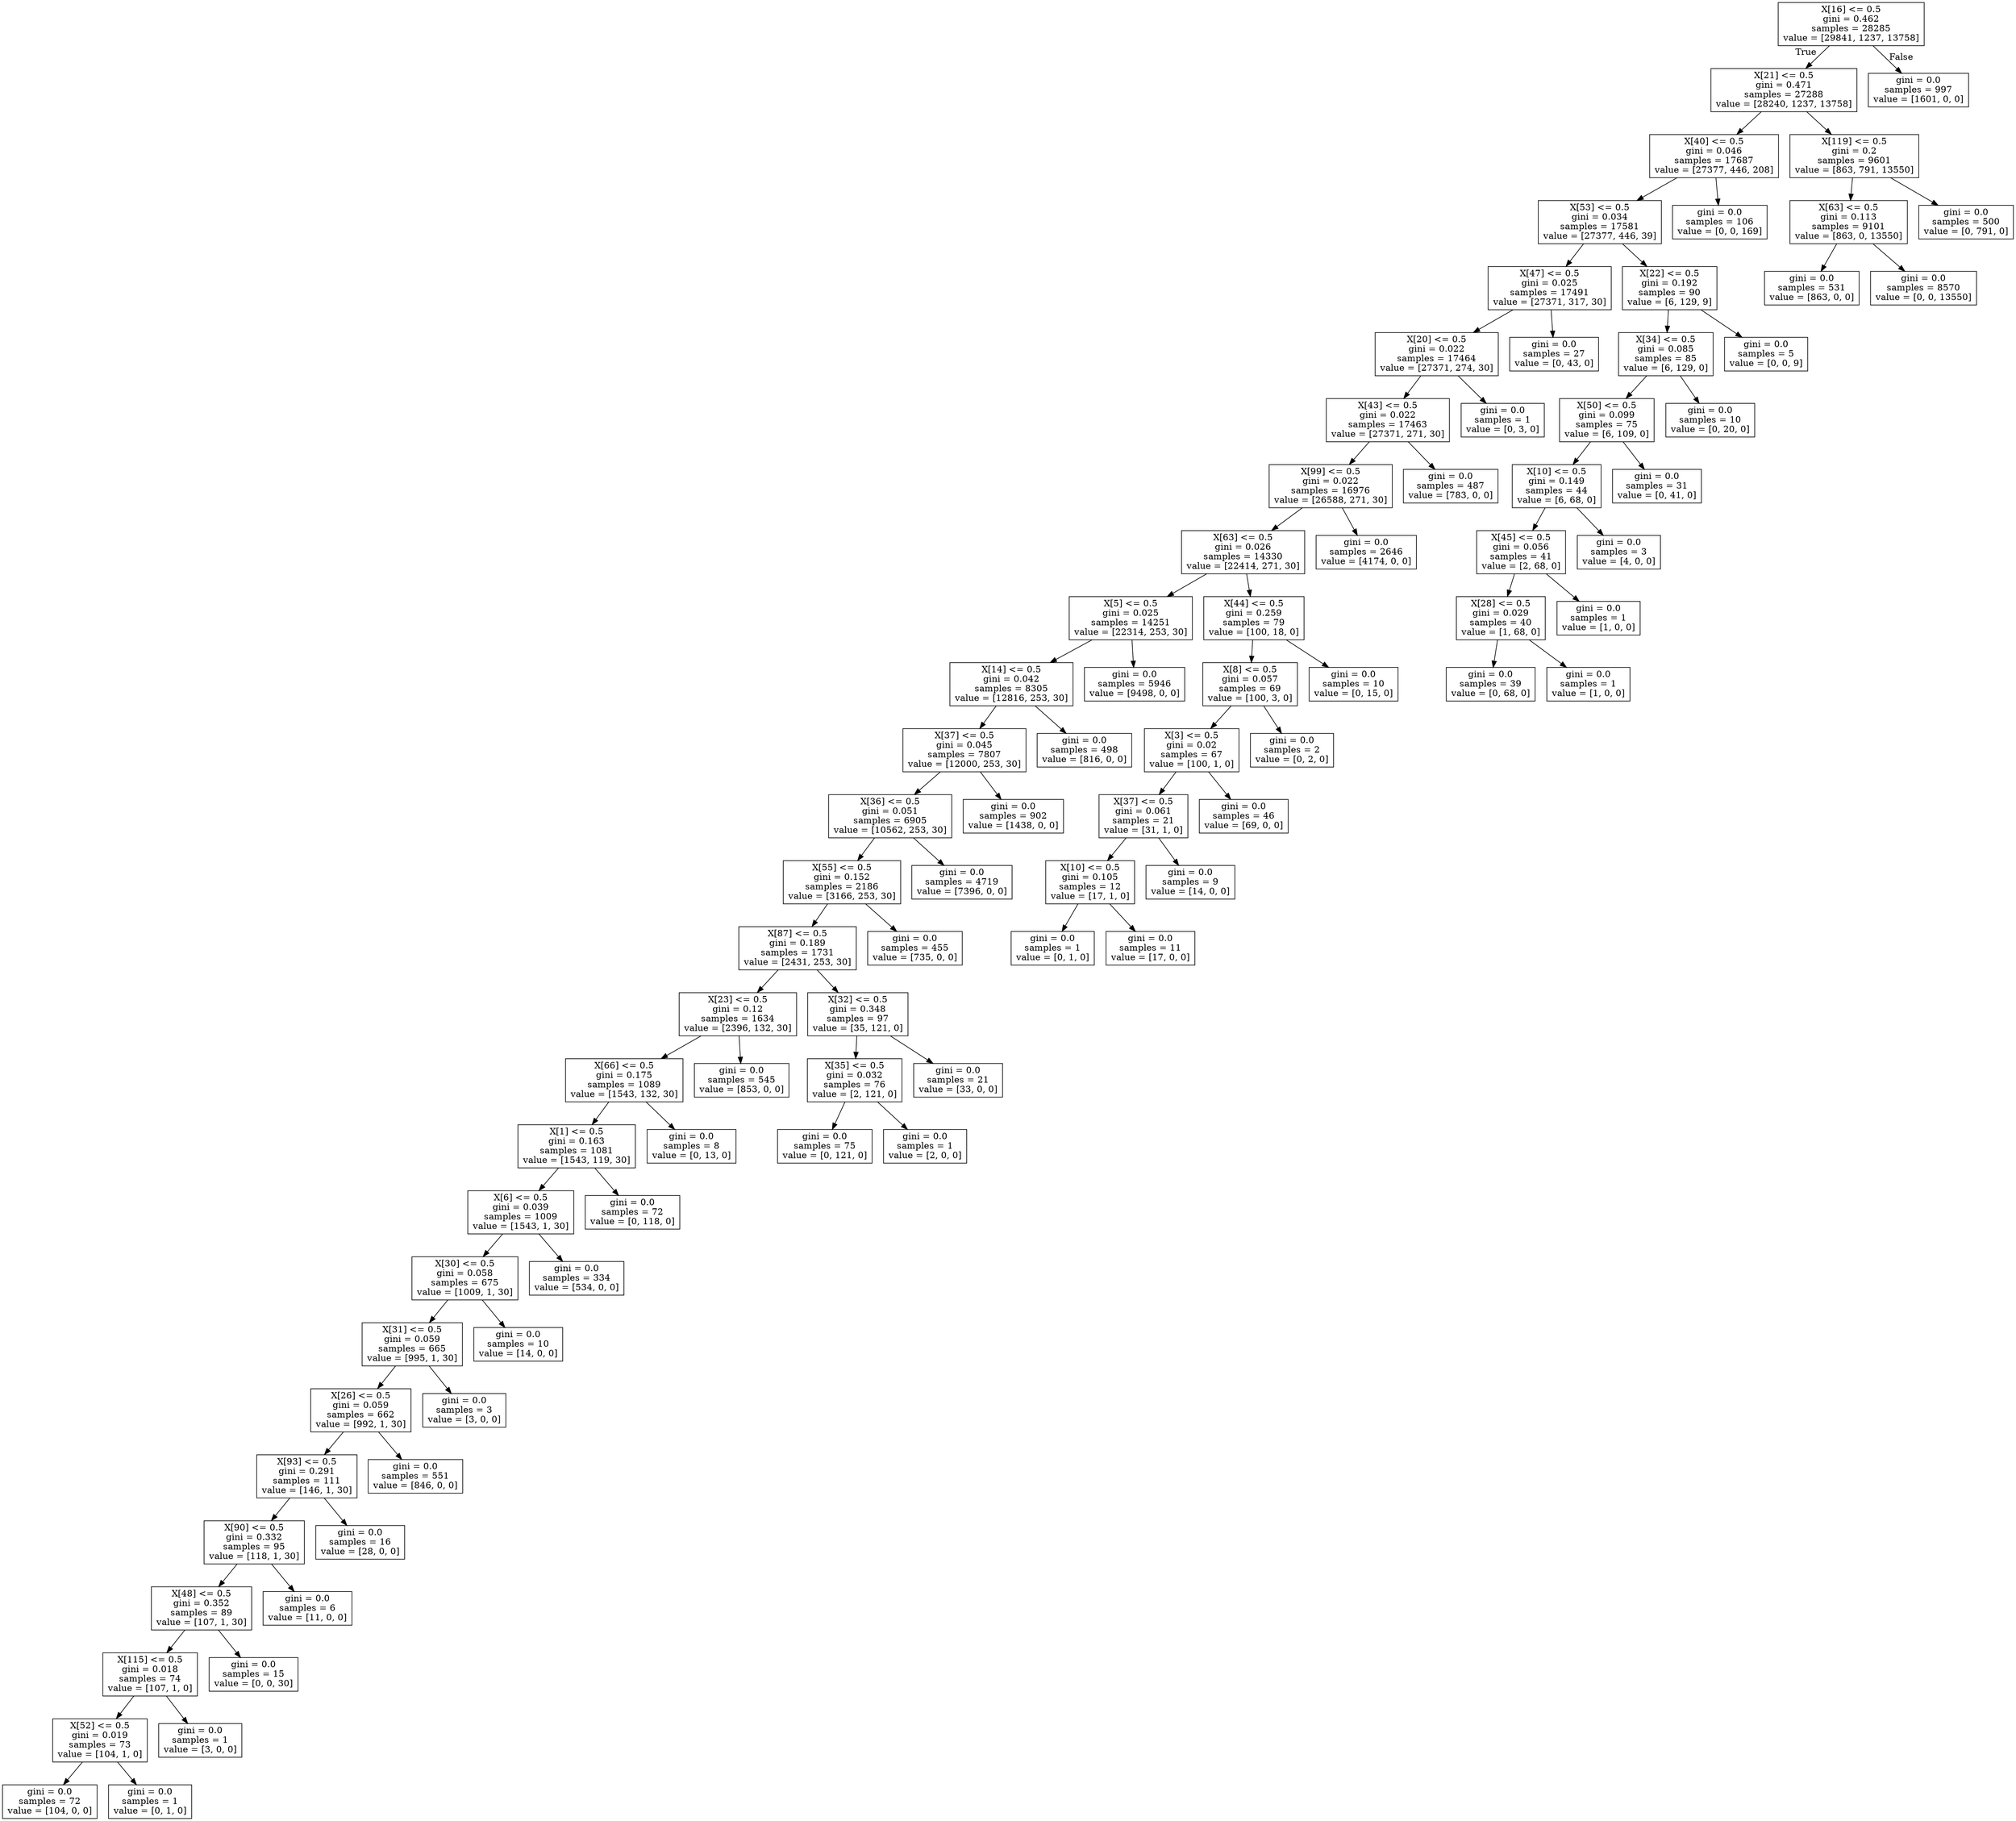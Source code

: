 digraph Tree {
node [shape=box] ;
0 [label="X[16] <= 0.5\ngini = 0.462\nsamples = 28285\nvalue = [29841, 1237, 13758]"] ;
1 [label="X[21] <= 0.5\ngini = 0.471\nsamples = 27288\nvalue = [28240, 1237, 13758]"] ;
0 -> 1 [labeldistance=2.5, labelangle=45, headlabel="True"] ;
2 [label="X[40] <= 0.5\ngini = 0.046\nsamples = 17687\nvalue = [27377, 446, 208]"] ;
1 -> 2 ;
3 [label="X[53] <= 0.5\ngini = 0.034\nsamples = 17581\nvalue = [27377, 446, 39]"] ;
2 -> 3 ;
4 [label="X[47] <= 0.5\ngini = 0.025\nsamples = 17491\nvalue = [27371, 317, 30]"] ;
3 -> 4 ;
5 [label="X[20] <= 0.5\ngini = 0.022\nsamples = 17464\nvalue = [27371, 274, 30]"] ;
4 -> 5 ;
6 [label="X[43] <= 0.5\ngini = 0.022\nsamples = 17463\nvalue = [27371, 271, 30]"] ;
5 -> 6 ;
7 [label="X[99] <= 0.5\ngini = 0.022\nsamples = 16976\nvalue = [26588, 271, 30]"] ;
6 -> 7 ;
8 [label="X[63] <= 0.5\ngini = 0.026\nsamples = 14330\nvalue = [22414, 271, 30]"] ;
7 -> 8 ;
9 [label="X[5] <= 0.5\ngini = 0.025\nsamples = 14251\nvalue = [22314, 253, 30]"] ;
8 -> 9 ;
10 [label="X[14] <= 0.5\ngini = 0.042\nsamples = 8305\nvalue = [12816, 253, 30]"] ;
9 -> 10 ;
11 [label="X[37] <= 0.5\ngini = 0.045\nsamples = 7807\nvalue = [12000, 253, 30]"] ;
10 -> 11 ;
12 [label="X[36] <= 0.5\ngini = 0.051\nsamples = 6905\nvalue = [10562, 253, 30]"] ;
11 -> 12 ;
13 [label="X[55] <= 0.5\ngini = 0.152\nsamples = 2186\nvalue = [3166, 253, 30]"] ;
12 -> 13 ;
14 [label="X[87] <= 0.5\ngini = 0.189\nsamples = 1731\nvalue = [2431, 253, 30]"] ;
13 -> 14 ;
15 [label="X[23] <= 0.5\ngini = 0.12\nsamples = 1634\nvalue = [2396, 132, 30]"] ;
14 -> 15 ;
16 [label="X[66] <= 0.5\ngini = 0.175\nsamples = 1089\nvalue = [1543, 132, 30]"] ;
15 -> 16 ;
17 [label="X[1] <= 0.5\ngini = 0.163\nsamples = 1081\nvalue = [1543, 119, 30]"] ;
16 -> 17 ;
18 [label="X[6] <= 0.5\ngini = 0.039\nsamples = 1009\nvalue = [1543, 1, 30]"] ;
17 -> 18 ;
19 [label="X[30] <= 0.5\ngini = 0.058\nsamples = 675\nvalue = [1009, 1, 30]"] ;
18 -> 19 ;
20 [label="X[31] <= 0.5\ngini = 0.059\nsamples = 665\nvalue = [995, 1, 30]"] ;
19 -> 20 ;
21 [label="X[26] <= 0.5\ngini = 0.059\nsamples = 662\nvalue = [992, 1, 30]"] ;
20 -> 21 ;
22 [label="X[93] <= 0.5\ngini = 0.291\nsamples = 111\nvalue = [146, 1, 30]"] ;
21 -> 22 ;
23 [label="X[90] <= 0.5\ngini = 0.332\nsamples = 95\nvalue = [118, 1, 30]"] ;
22 -> 23 ;
24 [label="X[48] <= 0.5\ngini = 0.352\nsamples = 89\nvalue = [107, 1, 30]"] ;
23 -> 24 ;
25 [label="X[115] <= 0.5\ngini = 0.018\nsamples = 74\nvalue = [107, 1, 0]"] ;
24 -> 25 ;
26 [label="X[52] <= 0.5\ngini = 0.019\nsamples = 73\nvalue = [104, 1, 0]"] ;
25 -> 26 ;
27 [label="gini = 0.0\nsamples = 72\nvalue = [104, 0, 0]"] ;
26 -> 27 ;
28 [label="gini = 0.0\nsamples = 1\nvalue = [0, 1, 0]"] ;
26 -> 28 ;
29 [label="gini = 0.0\nsamples = 1\nvalue = [3, 0, 0]"] ;
25 -> 29 ;
30 [label="gini = 0.0\nsamples = 15\nvalue = [0, 0, 30]"] ;
24 -> 30 ;
31 [label="gini = 0.0\nsamples = 6\nvalue = [11, 0, 0]"] ;
23 -> 31 ;
32 [label="gini = 0.0\nsamples = 16\nvalue = [28, 0, 0]"] ;
22 -> 32 ;
33 [label="gini = 0.0\nsamples = 551\nvalue = [846, 0, 0]"] ;
21 -> 33 ;
34 [label="gini = 0.0\nsamples = 3\nvalue = [3, 0, 0]"] ;
20 -> 34 ;
35 [label="gini = 0.0\nsamples = 10\nvalue = [14, 0, 0]"] ;
19 -> 35 ;
36 [label="gini = 0.0\nsamples = 334\nvalue = [534, 0, 0]"] ;
18 -> 36 ;
37 [label="gini = 0.0\nsamples = 72\nvalue = [0, 118, 0]"] ;
17 -> 37 ;
38 [label="gini = 0.0\nsamples = 8\nvalue = [0, 13, 0]"] ;
16 -> 38 ;
39 [label="gini = 0.0\nsamples = 545\nvalue = [853, 0, 0]"] ;
15 -> 39 ;
40 [label="X[32] <= 0.5\ngini = 0.348\nsamples = 97\nvalue = [35, 121, 0]"] ;
14 -> 40 ;
41 [label="X[35] <= 0.5\ngini = 0.032\nsamples = 76\nvalue = [2, 121, 0]"] ;
40 -> 41 ;
42 [label="gini = 0.0\nsamples = 75\nvalue = [0, 121, 0]"] ;
41 -> 42 ;
43 [label="gini = 0.0\nsamples = 1\nvalue = [2, 0, 0]"] ;
41 -> 43 ;
44 [label="gini = 0.0\nsamples = 21\nvalue = [33, 0, 0]"] ;
40 -> 44 ;
45 [label="gini = 0.0\nsamples = 455\nvalue = [735, 0, 0]"] ;
13 -> 45 ;
46 [label="gini = 0.0\nsamples = 4719\nvalue = [7396, 0, 0]"] ;
12 -> 46 ;
47 [label="gini = 0.0\nsamples = 902\nvalue = [1438, 0, 0]"] ;
11 -> 47 ;
48 [label="gini = 0.0\nsamples = 498\nvalue = [816, 0, 0]"] ;
10 -> 48 ;
49 [label="gini = 0.0\nsamples = 5946\nvalue = [9498, 0, 0]"] ;
9 -> 49 ;
50 [label="X[44] <= 0.5\ngini = 0.259\nsamples = 79\nvalue = [100, 18, 0]"] ;
8 -> 50 ;
51 [label="X[8] <= 0.5\ngini = 0.057\nsamples = 69\nvalue = [100, 3, 0]"] ;
50 -> 51 ;
52 [label="X[3] <= 0.5\ngini = 0.02\nsamples = 67\nvalue = [100, 1, 0]"] ;
51 -> 52 ;
53 [label="X[37] <= 0.5\ngini = 0.061\nsamples = 21\nvalue = [31, 1, 0]"] ;
52 -> 53 ;
54 [label="X[10] <= 0.5\ngini = 0.105\nsamples = 12\nvalue = [17, 1, 0]"] ;
53 -> 54 ;
55 [label="gini = 0.0\nsamples = 1\nvalue = [0, 1, 0]"] ;
54 -> 55 ;
56 [label="gini = 0.0\nsamples = 11\nvalue = [17, 0, 0]"] ;
54 -> 56 ;
57 [label="gini = 0.0\nsamples = 9\nvalue = [14, 0, 0]"] ;
53 -> 57 ;
58 [label="gini = 0.0\nsamples = 46\nvalue = [69, 0, 0]"] ;
52 -> 58 ;
59 [label="gini = 0.0\nsamples = 2\nvalue = [0, 2, 0]"] ;
51 -> 59 ;
60 [label="gini = 0.0\nsamples = 10\nvalue = [0, 15, 0]"] ;
50 -> 60 ;
61 [label="gini = 0.0\nsamples = 2646\nvalue = [4174, 0, 0]"] ;
7 -> 61 ;
62 [label="gini = 0.0\nsamples = 487\nvalue = [783, 0, 0]"] ;
6 -> 62 ;
63 [label="gini = 0.0\nsamples = 1\nvalue = [0, 3, 0]"] ;
5 -> 63 ;
64 [label="gini = 0.0\nsamples = 27\nvalue = [0, 43, 0]"] ;
4 -> 64 ;
65 [label="X[22] <= 0.5\ngini = 0.192\nsamples = 90\nvalue = [6, 129, 9]"] ;
3 -> 65 ;
66 [label="X[34] <= 0.5\ngini = 0.085\nsamples = 85\nvalue = [6, 129, 0]"] ;
65 -> 66 ;
67 [label="X[50] <= 0.5\ngini = 0.099\nsamples = 75\nvalue = [6, 109, 0]"] ;
66 -> 67 ;
68 [label="X[10] <= 0.5\ngini = 0.149\nsamples = 44\nvalue = [6, 68, 0]"] ;
67 -> 68 ;
69 [label="X[45] <= 0.5\ngini = 0.056\nsamples = 41\nvalue = [2, 68, 0]"] ;
68 -> 69 ;
70 [label="X[28] <= 0.5\ngini = 0.029\nsamples = 40\nvalue = [1, 68, 0]"] ;
69 -> 70 ;
71 [label="gini = 0.0\nsamples = 39\nvalue = [0, 68, 0]"] ;
70 -> 71 ;
72 [label="gini = 0.0\nsamples = 1\nvalue = [1, 0, 0]"] ;
70 -> 72 ;
73 [label="gini = 0.0\nsamples = 1\nvalue = [1, 0, 0]"] ;
69 -> 73 ;
74 [label="gini = 0.0\nsamples = 3\nvalue = [4, 0, 0]"] ;
68 -> 74 ;
75 [label="gini = 0.0\nsamples = 31\nvalue = [0, 41, 0]"] ;
67 -> 75 ;
76 [label="gini = 0.0\nsamples = 10\nvalue = [0, 20, 0]"] ;
66 -> 76 ;
77 [label="gini = 0.0\nsamples = 5\nvalue = [0, 0, 9]"] ;
65 -> 77 ;
78 [label="gini = 0.0\nsamples = 106\nvalue = [0, 0, 169]"] ;
2 -> 78 ;
79 [label="X[119] <= 0.5\ngini = 0.2\nsamples = 9601\nvalue = [863, 791, 13550]"] ;
1 -> 79 ;
80 [label="X[63] <= 0.5\ngini = 0.113\nsamples = 9101\nvalue = [863, 0, 13550]"] ;
79 -> 80 ;
81 [label="gini = 0.0\nsamples = 531\nvalue = [863, 0, 0]"] ;
80 -> 81 ;
82 [label="gini = 0.0\nsamples = 8570\nvalue = [0, 0, 13550]"] ;
80 -> 82 ;
83 [label="gini = 0.0\nsamples = 500\nvalue = [0, 791, 0]"] ;
79 -> 83 ;
84 [label="gini = 0.0\nsamples = 997\nvalue = [1601, 0, 0]"] ;
0 -> 84 [labeldistance=2.5, labelangle=-45, headlabel="False"] ;
}